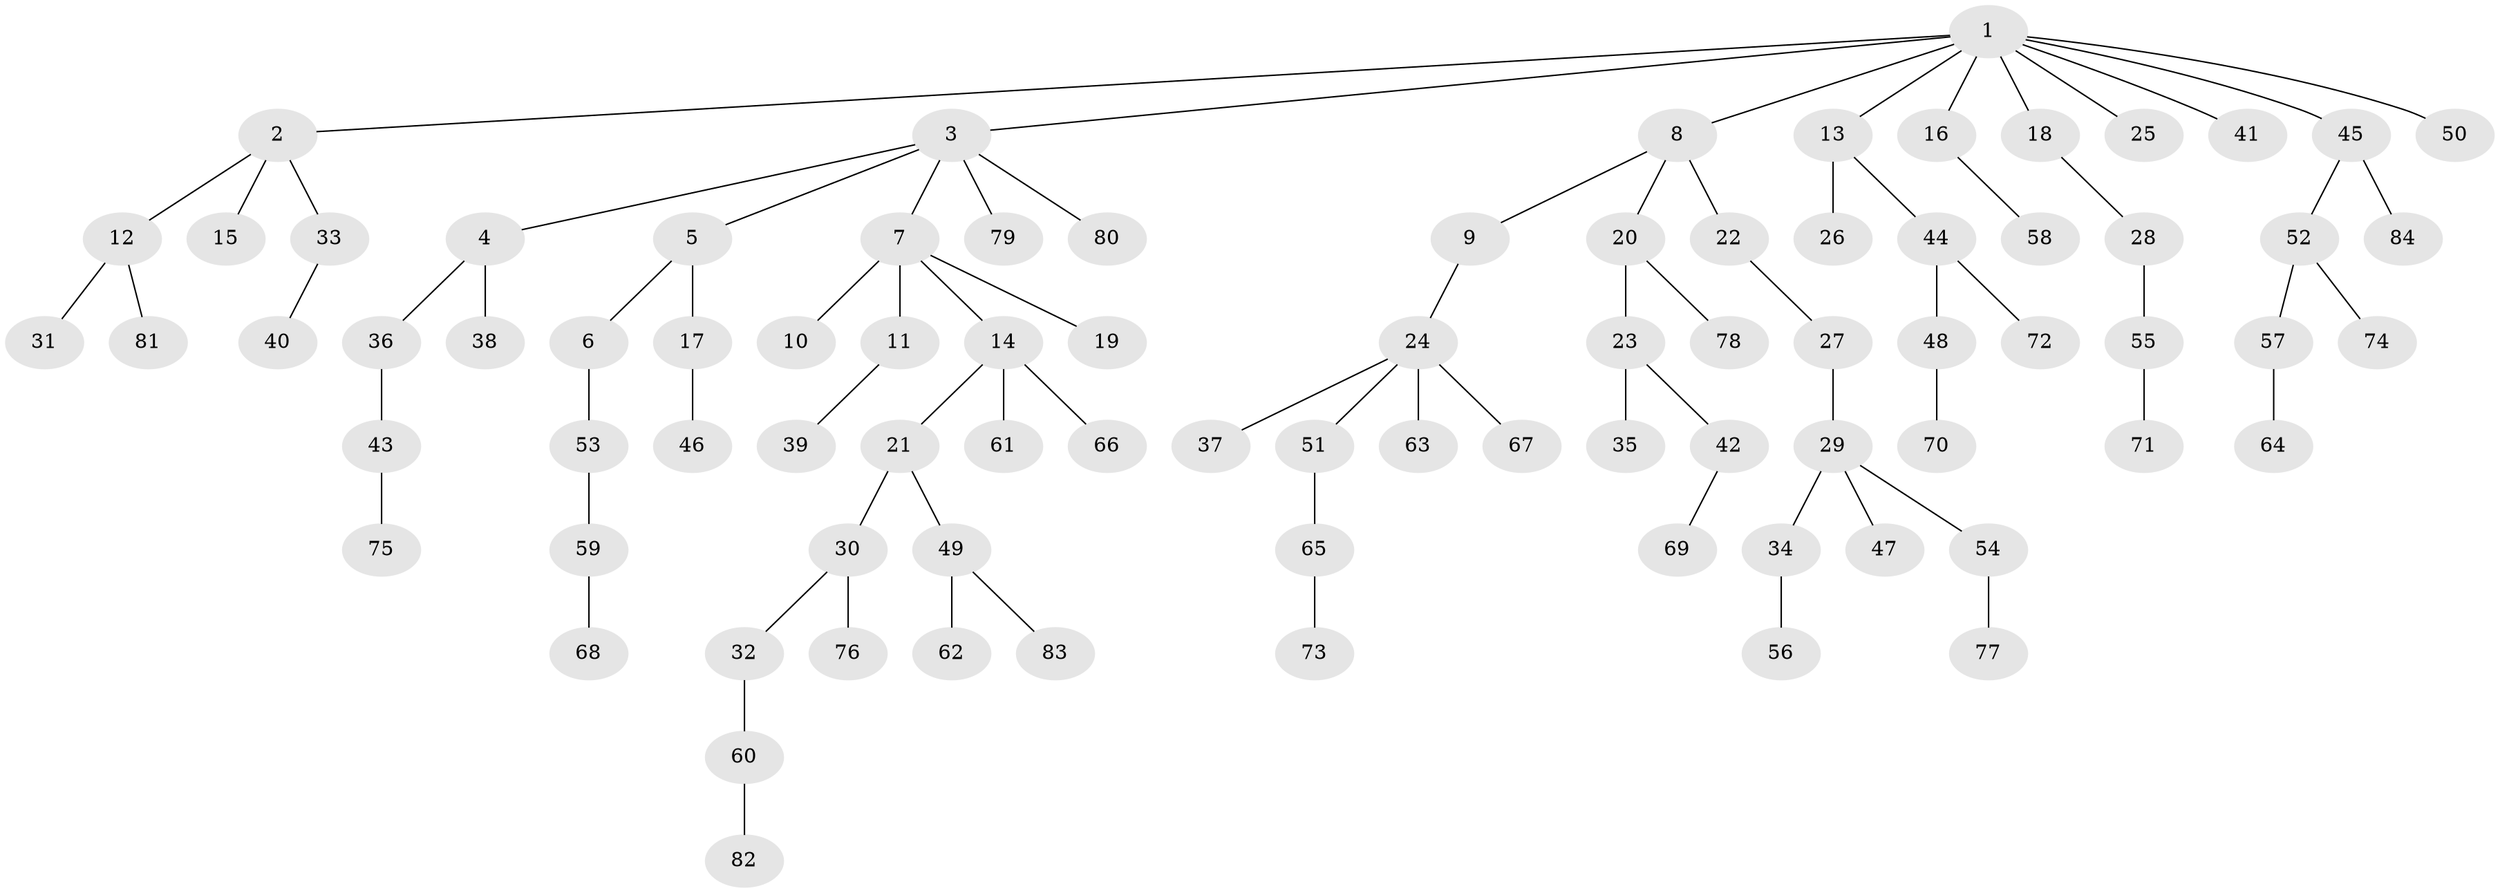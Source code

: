// Generated by graph-tools (version 1.1) at 2025/50/03/09/25 03:50:19]
// undirected, 84 vertices, 83 edges
graph export_dot {
graph [start="1"]
  node [color=gray90,style=filled];
  1;
  2;
  3;
  4;
  5;
  6;
  7;
  8;
  9;
  10;
  11;
  12;
  13;
  14;
  15;
  16;
  17;
  18;
  19;
  20;
  21;
  22;
  23;
  24;
  25;
  26;
  27;
  28;
  29;
  30;
  31;
  32;
  33;
  34;
  35;
  36;
  37;
  38;
  39;
  40;
  41;
  42;
  43;
  44;
  45;
  46;
  47;
  48;
  49;
  50;
  51;
  52;
  53;
  54;
  55;
  56;
  57;
  58;
  59;
  60;
  61;
  62;
  63;
  64;
  65;
  66;
  67;
  68;
  69;
  70;
  71;
  72;
  73;
  74;
  75;
  76;
  77;
  78;
  79;
  80;
  81;
  82;
  83;
  84;
  1 -- 2;
  1 -- 3;
  1 -- 8;
  1 -- 13;
  1 -- 16;
  1 -- 18;
  1 -- 25;
  1 -- 41;
  1 -- 45;
  1 -- 50;
  2 -- 12;
  2 -- 15;
  2 -- 33;
  3 -- 4;
  3 -- 5;
  3 -- 7;
  3 -- 79;
  3 -- 80;
  4 -- 36;
  4 -- 38;
  5 -- 6;
  5 -- 17;
  6 -- 53;
  7 -- 10;
  7 -- 11;
  7 -- 14;
  7 -- 19;
  8 -- 9;
  8 -- 20;
  8 -- 22;
  9 -- 24;
  11 -- 39;
  12 -- 31;
  12 -- 81;
  13 -- 26;
  13 -- 44;
  14 -- 21;
  14 -- 61;
  14 -- 66;
  16 -- 58;
  17 -- 46;
  18 -- 28;
  20 -- 23;
  20 -- 78;
  21 -- 30;
  21 -- 49;
  22 -- 27;
  23 -- 35;
  23 -- 42;
  24 -- 37;
  24 -- 51;
  24 -- 63;
  24 -- 67;
  27 -- 29;
  28 -- 55;
  29 -- 34;
  29 -- 47;
  29 -- 54;
  30 -- 32;
  30 -- 76;
  32 -- 60;
  33 -- 40;
  34 -- 56;
  36 -- 43;
  42 -- 69;
  43 -- 75;
  44 -- 48;
  44 -- 72;
  45 -- 52;
  45 -- 84;
  48 -- 70;
  49 -- 62;
  49 -- 83;
  51 -- 65;
  52 -- 57;
  52 -- 74;
  53 -- 59;
  54 -- 77;
  55 -- 71;
  57 -- 64;
  59 -- 68;
  60 -- 82;
  65 -- 73;
}
